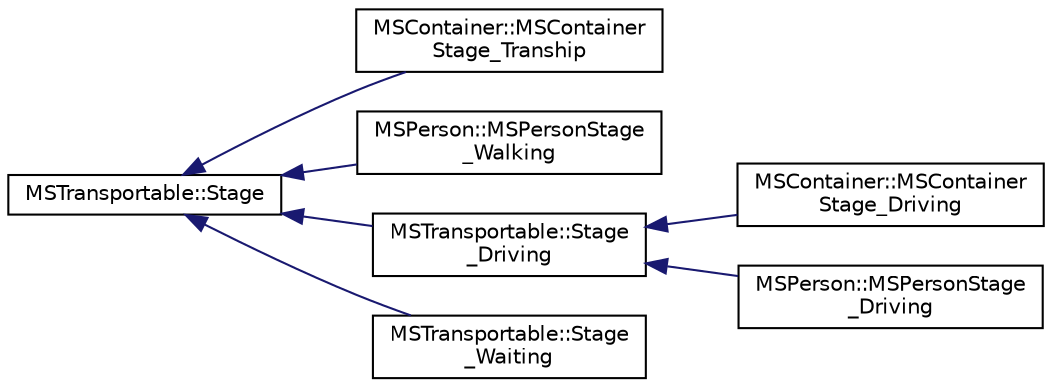 digraph "Graphical Class Hierarchy"
{
  edge [fontname="Helvetica",fontsize="10",labelfontname="Helvetica",labelfontsize="10"];
  node [fontname="Helvetica",fontsize="10",shape=record];
  rankdir="LR";
  Node0 [label="MSTransportable::Stage",height=0.2,width=0.4,color="black", fillcolor="white", style="filled",URL="$df/dce/class_m_s_transportable_1_1_stage.html"];
  Node0 -> Node1 [dir="back",color="midnightblue",fontsize="10",style="solid",fontname="Helvetica"];
  Node1 [label="MSContainer::MSContainer\lStage_Tranship",height=0.2,width=0.4,color="black", fillcolor="white", style="filled",URL="$da/dc8/class_m_s_container_1_1_m_s_container_stage___tranship.html"];
  Node0 -> Node2 [dir="back",color="midnightblue",fontsize="10",style="solid",fontname="Helvetica"];
  Node2 [label="MSPerson::MSPersonStage\l_Walking",height=0.2,width=0.4,color="black", fillcolor="white", style="filled",URL="$d6/dcd/class_m_s_person_1_1_m_s_person_stage___walking.html"];
  Node0 -> Node3 [dir="back",color="midnightblue",fontsize="10",style="solid",fontname="Helvetica"];
  Node3 [label="MSTransportable::Stage\l_Driving",height=0.2,width=0.4,color="black", fillcolor="white", style="filled",URL="$dc/d16/class_m_s_transportable_1_1_stage___driving.html"];
  Node3 -> Node4 [dir="back",color="midnightblue",fontsize="10",style="solid",fontname="Helvetica"];
  Node4 [label="MSContainer::MSContainer\lStage_Driving",height=0.2,width=0.4,color="black", fillcolor="white", style="filled",URL="$d4/d3f/class_m_s_container_1_1_m_s_container_stage___driving.html"];
  Node3 -> Node5 [dir="back",color="midnightblue",fontsize="10",style="solid",fontname="Helvetica"];
  Node5 [label="MSPerson::MSPersonStage\l_Driving",height=0.2,width=0.4,color="black", fillcolor="white", style="filled",URL="$d8/d6d/class_m_s_person_1_1_m_s_person_stage___driving.html"];
  Node0 -> Node6 [dir="back",color="midnightblue",fontsize="10",style="solid",fontname="Helvetica"];
  Node6 [label="MSTransportable::Stage\l_Waiting",height=0.2,width=0.4,color="black", fillcolor="white", style="filled",URL="$da/d6f/class_m_s_transportable_1_1_stage___waiting.html"];
}
